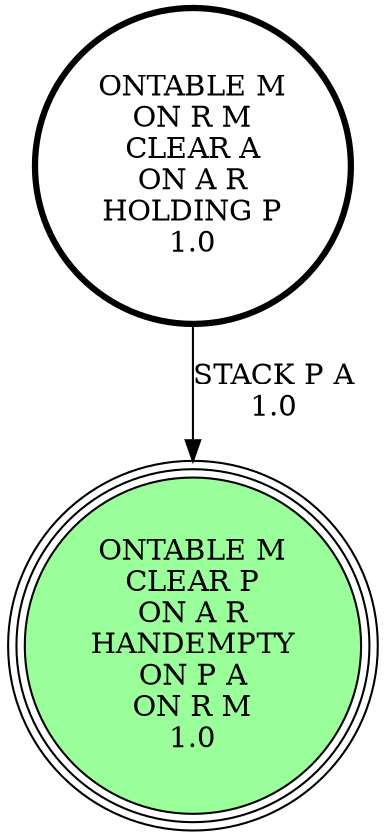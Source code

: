digraph {
"ONTABLE M\nON R M\nCLEAR A\nON A R\nHOLDING P\n1.0\n" -> "ONTABLE M\nCLEAR P\nON A R\nHANDEMPTY\nON P A\nON R M\n1.0\n"[label="STACK P A\n1.0\n"];
"ONTABLE M\nCLEAR P\nON A R\nHANDEMPTY\nON P A\nON R M\n1.0\n" [shape=circle, style=filled, fillcolor=palegreen1, peripheries=3];
"ONTABLE M\nCLEAR P\nON A R\nHANDEMPTY\nON P A\nON R M\n1.0\n" [shape=circle, style=filled, fillcolor=palegreen1, peripheries=3];
"ONTABLE M\nON R M\nCLEAR A\nON A R\nHOLDING P\n1.0\n" [shape=circle, penwidth=3];
}

